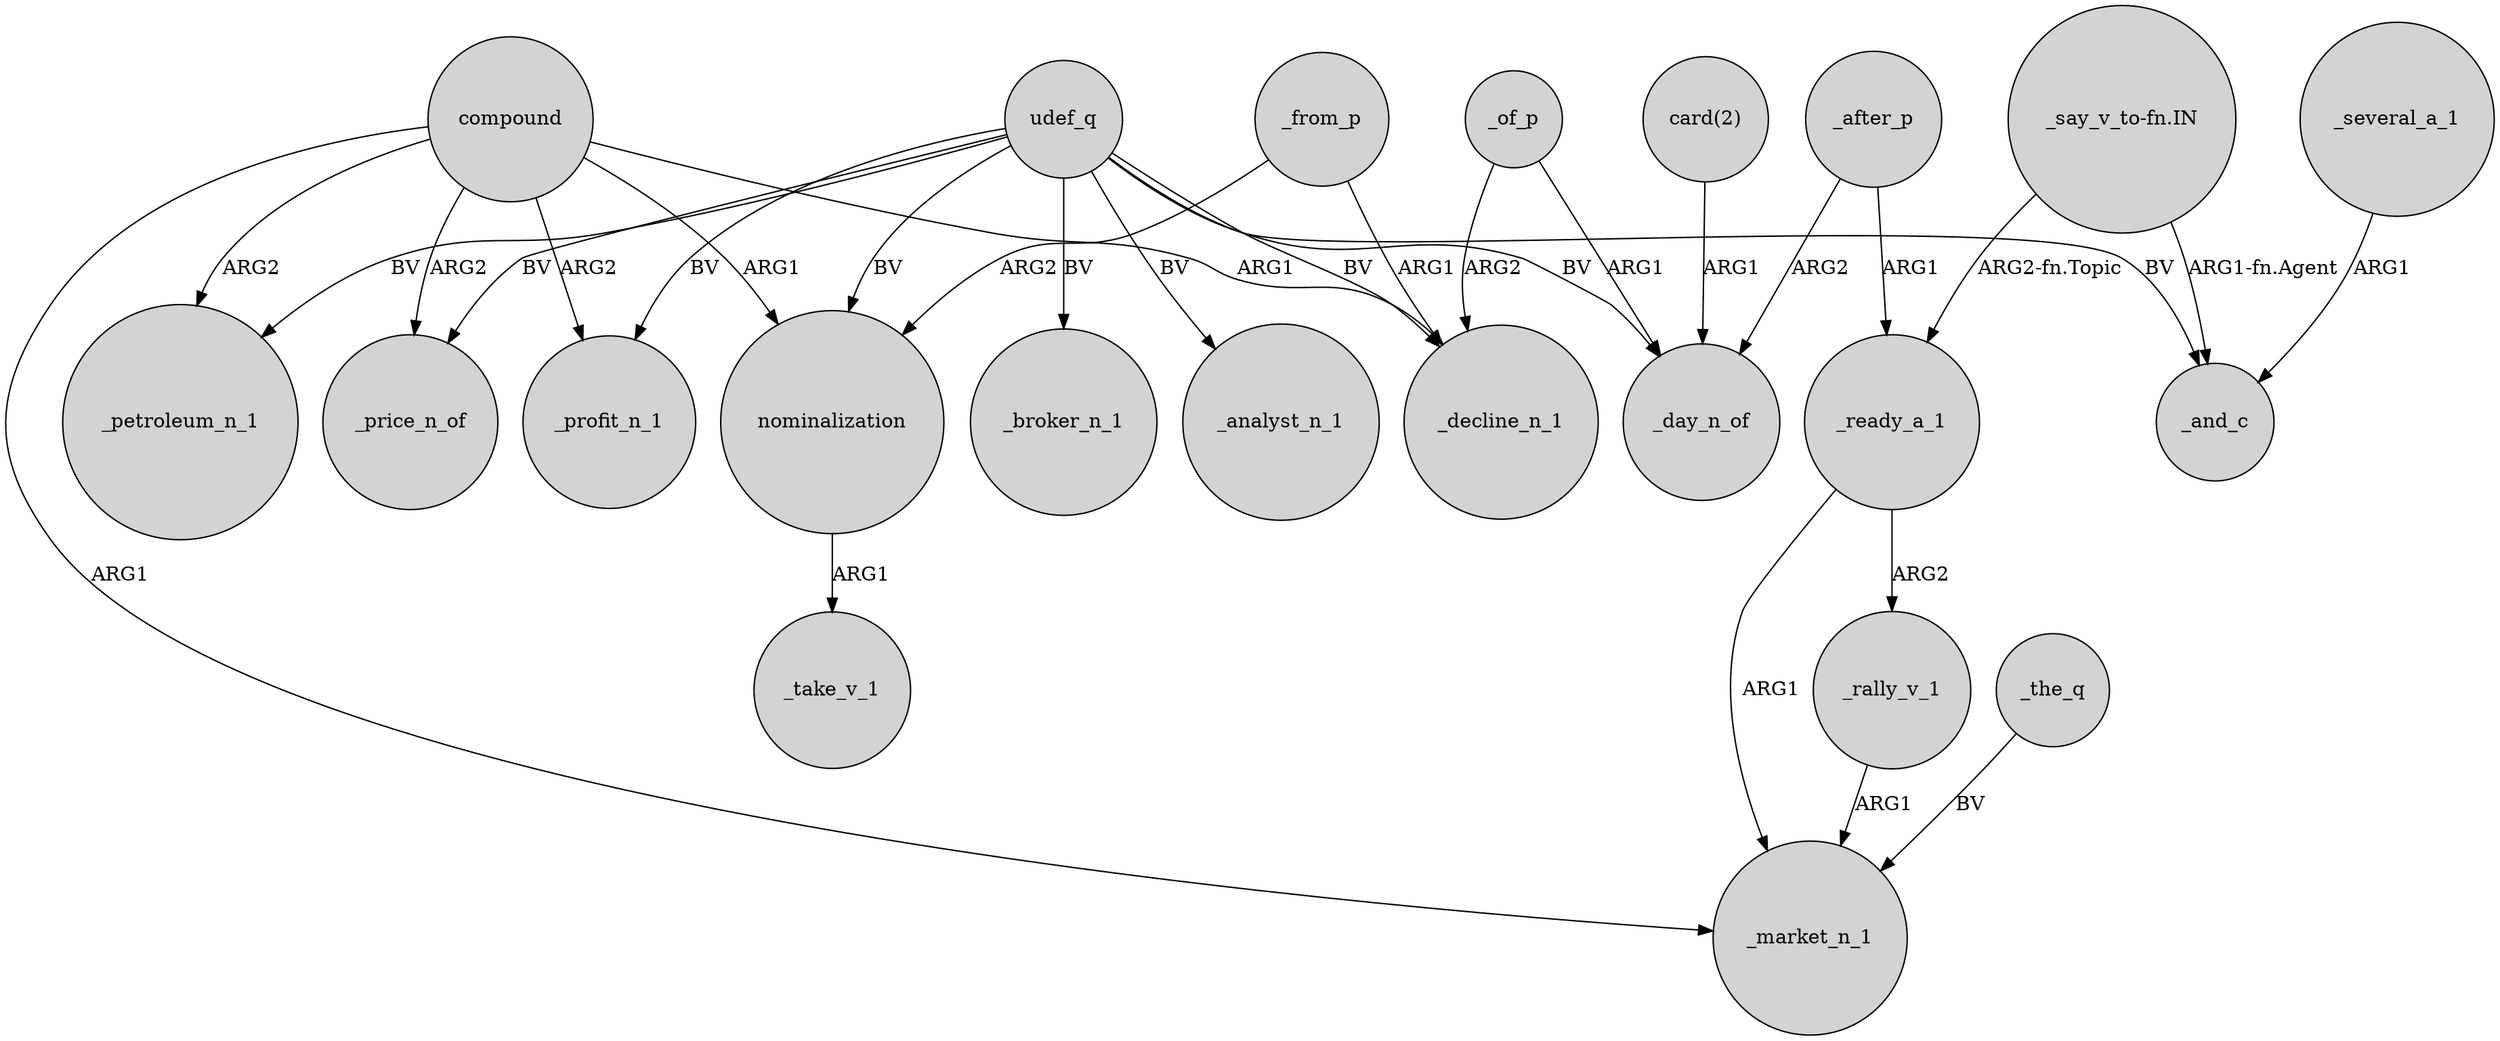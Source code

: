 digraph {
	node [shape=circle style=filled]
	compound -> _petroleum_n_1 [label=ARG2]
	"card(2)" -> _day_n_of [label=ARG1]
	udef_q -> _petroleum_n_1 [label=BV]
	compound -> _price_n_of [label=ARG2]
	udef_q -> _price_n_of [label=BV]
	"_say_v_to-fn.IN" -> _and_c [label="ARG1-fn.Agent"]
	_several_a_1 -> _and_c [label=ARG1]
	"_say_v_to-fn.IN" -> _ready_a_1 [label="ARG2-fn.Topic"]
	nominalization -> _take_v_1 [label=ARG1]
	_after_p -> _day_n_of [label=ARG2]
	udef_q -> _day_n_of [label=BV]
	_of_p -> _decline_n_1 [label=ARG2]
	_ready_a_1 -> _market_n_1 [label=ARG1]
	_ready_a_1 -> _rally_v_1 [label=ARG2]
	udef_q -> _decline_n_1 [label=BV]
	udef_q -> nominalization [label=BV]
	_of_p -> _day_n_of [label=ARG1]
	_from_p -> nominalization [label=ARG2]
	compound -> _profit_n_1 [label=ARG2]
	_from_p -> _decline_n_1 [label=ARG1]
	compound -> _decline_n_1 [label=ARG1]
	_rally_v_1 -> _market_n_1 [label=ARG1]
	compound -> _market_n_1 [label=ARG1]
	_after_p -> _ready_a_1 [label=ARG1]
	udef_q -> _profit_n_1 [label=BV]
	_the_q -> _market_n_1 [label=BV]
	udef_q -> _and_c [label=BV]
	udef_q -> _broker_n_1 [label=BV]
	compound -> nominalization [label=ARG1]
	udef_q -> _analyst_n_1 [label=BV]
}
